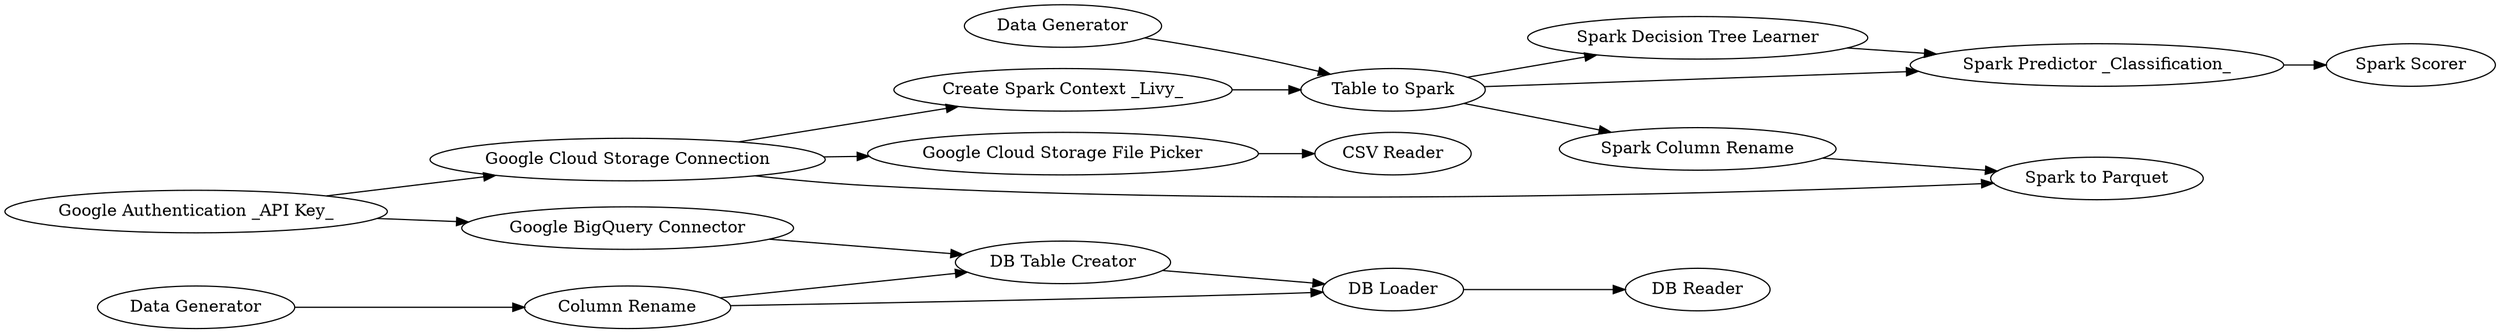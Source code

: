 digraph {
	"-3328191466356111860_59" [label="Google Cloud Storage File Picker"]
	"-3328191466356111860_58" [label="Spark to Parquet"]
	"-3328191466356111860_62" [label="Create Spark Context _Livy_"]
	"-3328191466356111860_53" [label="Spark Column Rename"]
	"-3328191466356111860_54" [label="Spark Decision Tree Learner"]
	"-3328191466356111860_65" [label="DB Table Creator"]
	"-3328191466356111860_30" [label="Spark Scorer"]
	"-3328191466356111860_47" [label="DB Loader"]
	"-3328191466356111860_28" [label="Spark Predictor _Classification_"]
	"-3328191466356111860_51" [label="DB Reader"]
	"-3328191466356111860_22" [label="Table to Spark"]
	"-3328191466356111860_60" [label="Google BigQuery Connector"]
	"-3328191466356111860_61" [label="Google Authentication _API Key_"]
	"-3328191466356111860_64" [label="CSV Reader"]
	"-3328191466356111860_48" [label="Data Generator"]
	"-3328191466356111860_52" [label="Data Generator"]
	"-3328191466356111860_66" [label="Column Rename"]
	"-3328191466356111860_63" [label="Google Cloud Storage Connection"]
	"-3328191466356111860_28" -> "-3328191466356111860_30"
	"-3328191466356111860_52" -> "-3328191466356111860_66"
	"-3328191466356111860_22" -> "-3328191466356111860_53"
	"-3328191466356111860_48" -> "-3328191466356111860_22"
	"-3328191466356111860_61" -> "-3328191466356111860_63"
	"-3328191466356111860_66" -> "-3328191466356111860_47"
	"-3328191466356111860_62" -> "-3328191466356111860_22"
	"-3328191466356111860_66" -> "-3328191466356111860_65"
	"-3328191466356111860_54" -> "-3328191466356111860_28"
	"-3328191466356111860_59" -> "-3328191466356111860_64"
	"-3328191466356111860_63" -> "-3328191466356111860_58"
	"-3328191466356111860_60" -> "-3328191466356111860_65"
	"-3328191466356111860_47" -> "-3328191466356111860_51"
	"-3328191466356111860_61" -> "-3328191466356111860_60"
	"-3328191466356111860_63" -> "-3328191466356111860_62"
	"-3328191466356111860_22" -> "-3328191466356111860_54"
	"-3328191466356111860_53" -> "-3328191466356111860_58"
	"-3328191466356111860_22" -> "-3328191466356111860_28"
	"-3328191466356111860_63" -> "-3328191466356111860_59"
	"-3328191466356111860_65" -> "-3328191466356111860_47"
	rankdir=LR
}
